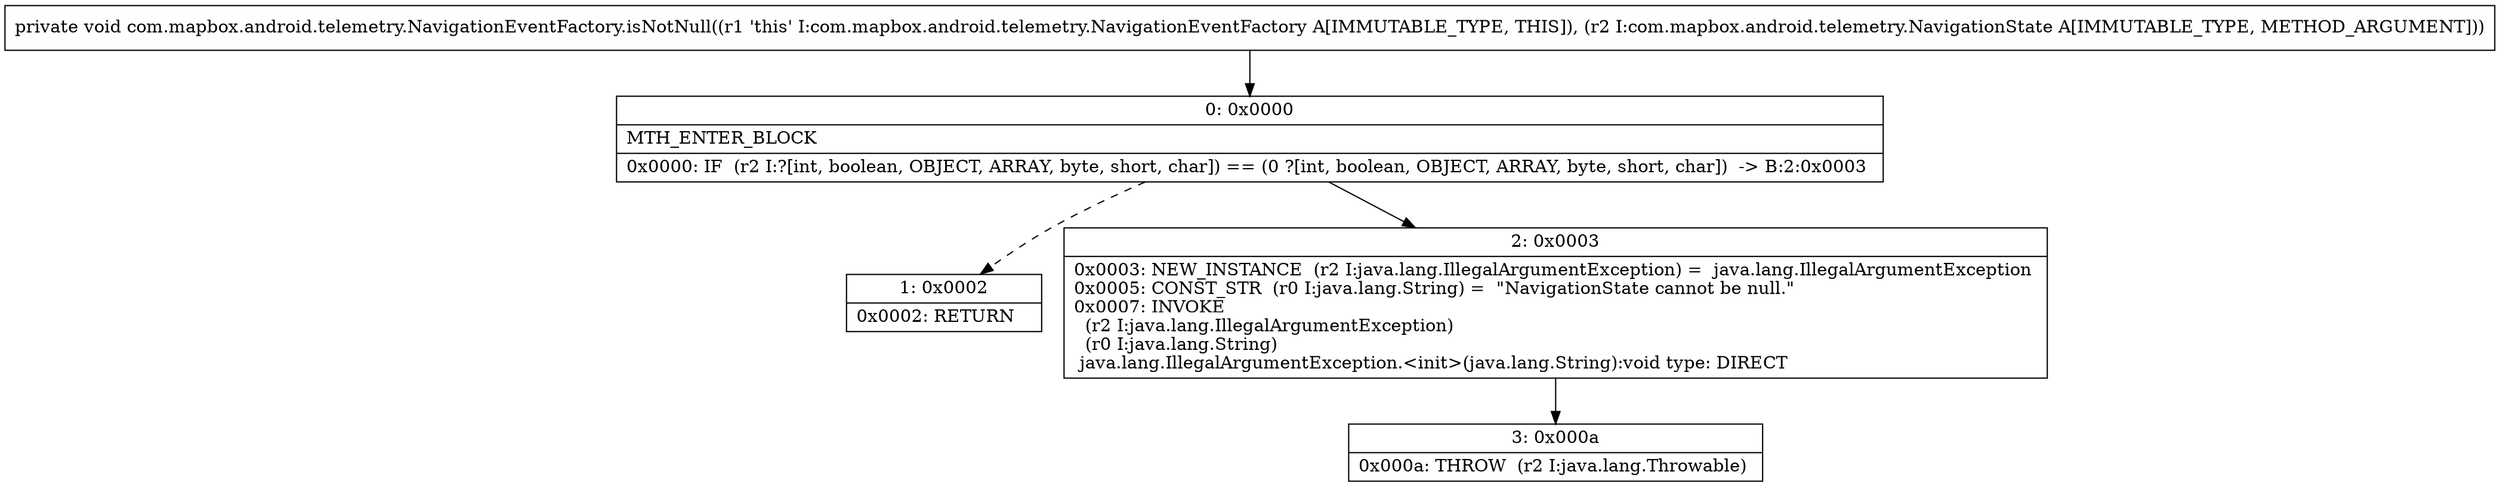 digraph "CFG forcom.mapbox.android.telemetry.NavigationEventFactory.isNotNull(Lcom\/mapbox\/android\/telemetry\/NavigationState;)V" {
Node_0 [shape=record,label="{0\:\ 0x0000|MTH_ENTER_BLOCK\l|0x0000: IF  (r2 I:?[int, boolean, OBJECT, ARRAY, byte, short, char]) == (0 ?[int, boolean, OBJECT, ARRAY, byte, short, char])  \-\> B:2:0x0003 \l}"];
Node_1 [shape=record,label="{1\:\ 0x0002|0x0002: RETURN   \l}"];
Node_2 [shape=record,label="{2\:\ 0x0003|0x0003: NEW_INSTANCE  (r2 I:java.lang.IllegalArgumentException) =  java.lang.IllegalArgumentException \l0x0005: CONST_STR  (r0 I:java.lang.String) =  \"NavigationState cannot be null.\" \l0x0007: INVOKE  \l  (r2 I:java.lang.IllegalArgumentException)\l  (r0 I:java.lang.String)\l java.lang.IllegalArgumentException.\<init\>(java.lang.String):void type: DIRECT \l}"];
Node_3 [shape=record,label="{3\:\ 0x000a|0x000a: THROW  (r2 I:java.lang.Throwable) \l}"];
MethodNode[shape=record,label="{private void com.mapbox.android.telemetry.NavigationEventFactory.isNotNull((r1 'this' I:com.mapbox.android.telemetry.NavigationEventFactory A[IMMUTABLE_TYPE, THIS]), (r2 I:com.mapbox.android.telemetry.NavigationState A[IMMUTABLE_TYPE, METHOD_ARGUMENT])) }"];
MethodNode -> Node_0;
Node_0 -> Node_1[style=dashed];
Node_0 -> Node_2;
Node_2 -> Node_3;
}

